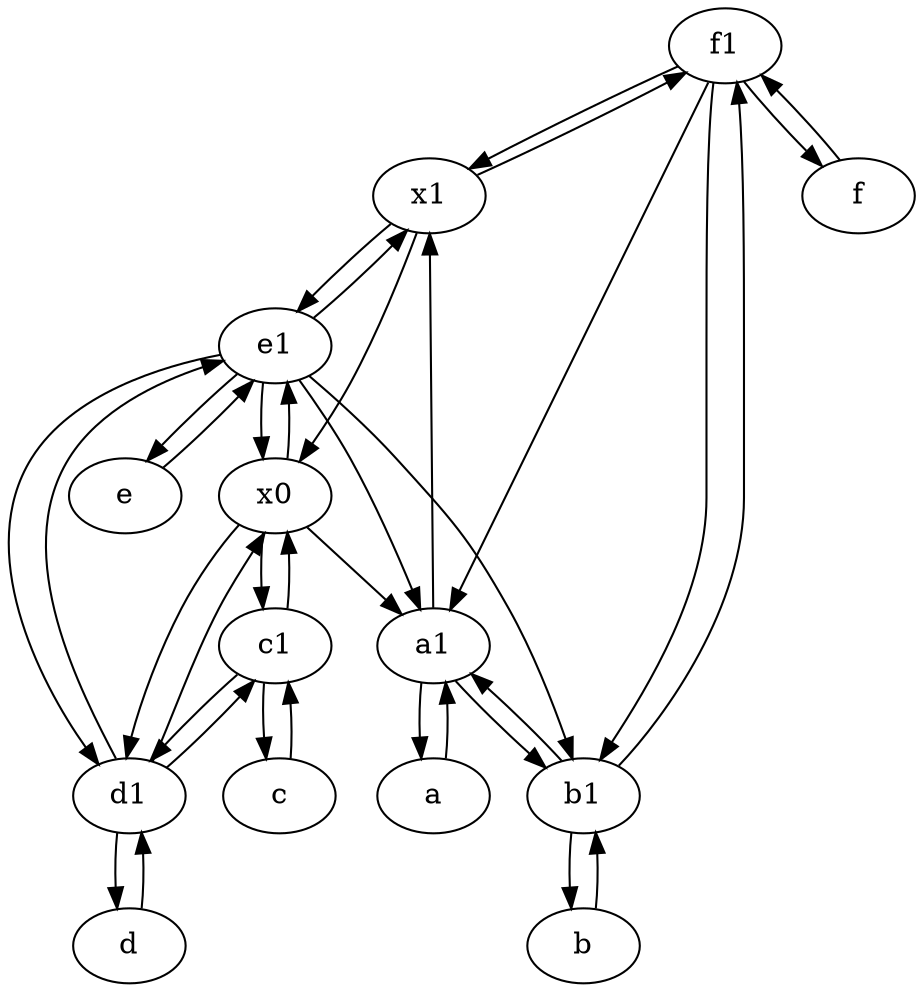 digraph  {
	f1;
	c1 [pos="30,15!"];
	e [pos="30,50!"];
	x1;
	f [pos="15,45!"];
	x0;
	b1 [pos="45,20!"];
	d [pos="20,30!"];
	d1 [pos="25,30!"];
	a [pos="40,10!"];
	e1 [pos="25,45!"];
	b [pos="50,20!"];
	a1 [pos="40,15!"];
	c [pos="20,10!"];
	x0 -> c1;
	x0 -> a1;
	e -> e1;
	c1 -> x0;
	e1 -> b1;
	f1 -> x1;
	f1 -> b1;
	x1 -> x0;
	e1 -> a1;
	f1 -> a1;
	e1 -> d1;
	f1 -> f;
	b1 -> b;
	c1 -> d1;
	a -> a1;
	a1 -> a;
	d1 -> d;
	b1 -> a1;
	d1 -> x0;
	e1 -> x0;
	x0 -> d1;
	x0 -> e1;
	b1 -> f1;
	e1 -> e;
	a1 -> b1;
	e1 -> x1;
	b -> b1;
	x1 -> f1;
	d -> d1;
	c -> c1;
	x1 -> e1;
	d1 -> e1;
	d1 -> c1;
	c1 -> c;
	a1 -> x1;
	f -> f1;

	}